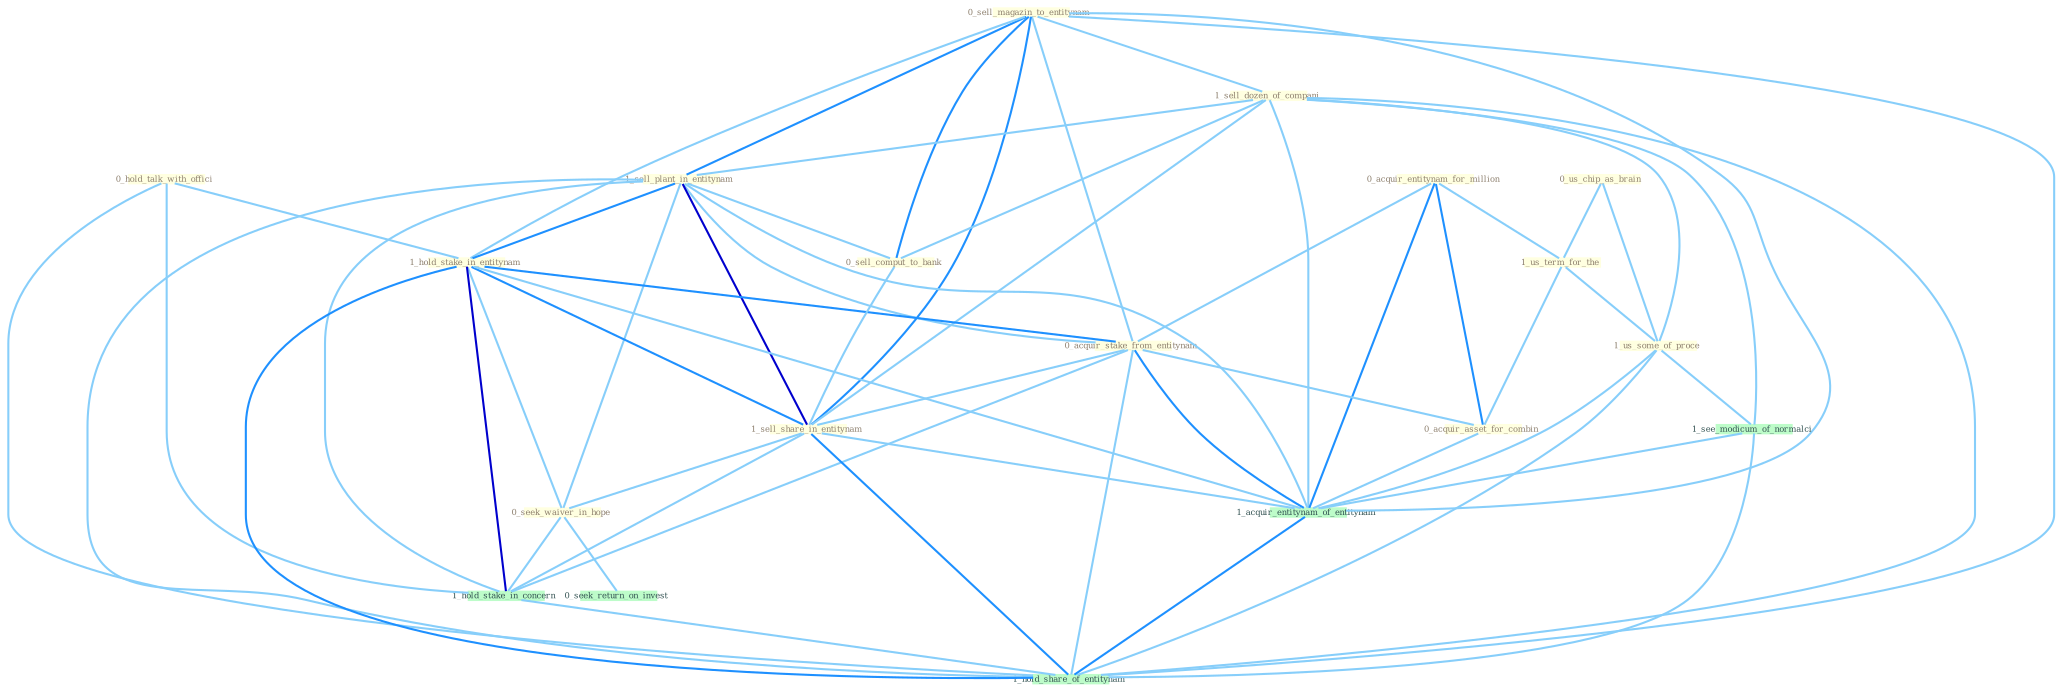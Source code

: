 Graph G{ 
    node
    [shape=polygon,style=filled,width=.5,height=.06,color="#BDFCC9",fixedsize=true,fontsize=4,
    fontcolor="#2f4f4f"];
    {node
    [color="#ffffe0", fontcolor="#8b7d6b"] "0_hold_talk_with_offici " "0_sell_magazin_to_entitynam " "1_sell_dozen_of_compani " "0_us_chip_as_brain " "0_acquir_entitynam_for_million " "1_sell_plant_in_entitynam " "1_us_term_for_the " "1_hold_stake_in_entitynam " "1_us_some_of_proce " "0_acquir_stake_from_entitynam " "0_sell_comput_to_bank " "1_sell_share_in_entitynam " "0_acquir_asset_for_combin " "0_seek_waiver_in_hope "}
{node [color="#fff0f5", fontcolor="#b22222"]}
edge [color="#B0E2FF"];

	"0_hold_talk_with_offici " -- "1_hold_stake_in_entitynam " [w="1", color="#87cefa" ];
	"0_hold_talk_with_offici " -- "1_hold_stake_in_concern " [w="1", color="#87cefa" ];
	"0_hold_talk_with_offici " -- "1_hold_share_of_entitynam " [w="1", color="#87cefa" ];
	"0_sell_magazin_to_entitynam " -- "1_sell_dozen_of_compani " [w="1", color="#87cefa" ];
	"0_sell_magazin_to_entitynam " -- "1_sell_plant_in_entitynam " [w="2", color="#1e90ff" , len=0.8];
	"0_sell_magazin_to_entitynam " -- "1_hold_stake_in_entitynam " [w="1", color="#87cefa" ];
	"0_sell_magazin_to_entitynam " -- "0_acquir_stake_from_entitynam " [w="1", color="#87cefa" ];
	"0_sell_magazin_to_entitynam " -- "0_sell_comput_to_bank " [w="2", color="#1e90ff" , len=0.8];
	"0_sell_magazin_to_entitynam " -- "1_sell_share_in_entitynam " [w="2", color="#1e90ff" , len=0.8];
	"0_sell_magazin_to_entitynam " -- "1_acquir_entitynam_of_entitynam " [w="1", color="#87cefa" ];
	"0_sell_magazin_to_entitynam " -- "1_hold_share_of_entitynam " [w="1", color="#87cefa" ];
	"1_sell_dozen_of_compani " -- "1_sell_plant_in_entitynam " [w="1", color="#87cefa" ];
	"1_sell_dozen_of_compani " -- "1_us_some_of_proce " [w="1", color="#87cefa" ];
	"1_sell_dozen_of_compani " -- "0_sell_comput_to_bank " [w="1", color="#87cefa" ];
	"1_sell_dozen_of_compani " -- "1_sell_share_in_entitynam " [w="1", color="#87cefa" ];
	"1_sell_dozen_of_compani " -- "1_see_modicum_of_normalci " [w="1", color="#87cefa" ];
	"1_sell_dozen_of_compani " -- "1_acquir_entitynam_of_entitynam " [w="1", color="#87cefa" ];
	"1_sell_dozen_of_compani " -- "1_hold_share_of_entitynam " [w="1", color="#87cefa" ];
	"0_us_chip_as_brain " -- "1_us_term_for_the " [w="1", color="#87cefa" ];
	"0_us_chip_as_brain " -- "1_us_some_of_proce " [w="1", color="#87cefa" ];
	"0_acquir_entitynam_for_million " -- "1_us_term_for_the " [w="1", color="#87cefa" ];
	"0_acquir_entitynam_for_million " -- "0_acquir_stake_from_entitynam " [w="1", color="#87cefa" ];
	"0_acquir_entitynam_for_million " -- "0_acquir_asset_for_combin " [w="2", color="#1e90ff" , len=0.8];
	"0_acquir_entitynam_for_million " -- "1_acquir_entitynam_of_entitynam " [w="2", color="#1e90ff" , len=0.8];
	"1_sell_plant_in_entitynam " -- "1_hold_stake_in_entitynam " [w="2", color="#1e90ff" , len=0.8];
	"1_sell_plant_in_entitynam " -- "0_acquir_stake_from_entitynam " [w="1", color="#87cefa" ];
	"1_sell_plant_in_entitynam " -- "0_sell_comput_to_bank " [w="1", color="#87cefa" ];
	"1_sell_plant_in_entitynam " -- "1_sell_share_in_entitynam " [w="3", color="#0000cd" , len=0.6];
	"1_sell_plant_in_entitynam " -- "0_seek_waiver_in_hope " [w="1", color="#87cefa" ];
	"1_sell_plant_in_entitynam " -- "1_hold_stake_in_concern " [w="1", color="#87cefa" ];
	"1_sell_plant_in_entitynam " -- "1_acquir_entitynam_of_entitynam " [w="1", color="#87cefa" ];
	"1_sell_plant_in_entitynam " -- "1_hold_share_of_entitynam " [w="1", color="#87cefa" ];
	"1_us_term_for_the " -- "1_us_some_of_proce " [w="1", color="#87cefa" ];
	"1_us_term_for_the " -- "0_acquir_asset_for_combin " [w="1", color="#87cefa" ];
	"1_hold_stake_in_entitynam " -- "0_acquir_stake_from_entitynam " [w="2", color="#1e90ff" , len=0.8];
	"1_hold_stake_in_entitynam " -- "1_sell_share_in_entitynam " [w="2", color="#1e90ff" , len=0.8];
	"1_hold_stake_in_entitynam " -- "0_seek_waiver_in_hope " [w="1", color="#87cefa" ];
	"1_hold_stake_in_entitynam " -- "1_hold_stake_in_concern " [w="3", color="#0000cd" , len=0.6];
	"1_hold_stake_in_entitynam " -- "1_acquir_entitynam_of_entitynam " [w="1", color="#87cefa" ];
	"1_hold_stake_in_entitynam " -- "1_hold_share_of_entitynam " [w="2", color="#1e90ff" , len=0.8];
	"1_us_some_of_proce " -- "1_see_modicum_of_normalci " [w="1", color="#87cefa" ];
	"1_us_some_of_proce " -- "1_acquir_entitynam_of_entitynam " [w="1", color="#87cefa" ];
	"1_us_some_of_proce " -- "1_hold_share_of_entitynam " [w="1", color="#87cefa" ];
	"0_acquir_stake_from_entitynam " -- "1_sell_share_in_entitynam " [w="1", color="#87cefa" ];
	"0_acquir_stake_from_entitynam " -- "0_acquir_asset_for_combin " [w="1", color="#87cefa" ];
	"0_acquir_stake_from_entitynam " -- "1_hold_stake_in_concern " [w="1", color="#87cefa" ];
	"0_acquir_stake_from_entitynam " -- "1_acquir_entitynam_of_entitynam " [w="2", color="#1e90ff" , len=0.8];
	"0_acquir_stake_from_entitynam " -- "1_hold_share_of_entitynam " [w="1", color="#87cefa" ];
	"0_sell_comput_to_bank " -- "1_sell_share_in_entitynam " [w="1", color="#87cefa" ];
	"1_sell_share_in_entitynam " -- "0_seek_waiver_in_hope " [w="1", color="#87cefa" ];
	"1_sell_share_in_entitynam " -- "1_hold_stake_in_concern " [w="1", color="#87cefa" ];
	"1_sell_share_in_entitynam " -- "1_acquir_entitynam_of_entitynam " [w="1", color="#87cefa" ];
	"1_sell_share_in_entitynam " -- "1_hold_share_of_entitynam " [w="2", color="#1e90ff" , len=0.8];
	"0_acquir_asset_for_combin " -- "1_acquir_entitynam_of_entitynam " [w="1", color="#87cefa" ];
	"0_seek_waiver_in_hope " -- "1_hold_stake_in_concern " [w="1", color="#87cefa" ];
	"0_seek_waiver_in_hope " -- "0_seek_return_on_invest " [w="1", color="#87cefa" ];
	"1_hold_stake_in_concern " -- "1_hold_share_of_entitynam " [w="1", color="#87cefa" ];
	"1_see_modicum_of_normalci " -- "1_acquir_entitynam_of_entitynam " [w="1", color="#87cefa" ];
	"1_see_modicum_of_normalci " -- "1_hold_share_of_entitynam " [w="1", color="#87cefa" ];
	"1_acquir_entitynam_of_entitynam " -- "1_hold_share_of_entitynam " [w="2", color="#1e90ff" , len=0.8];
}